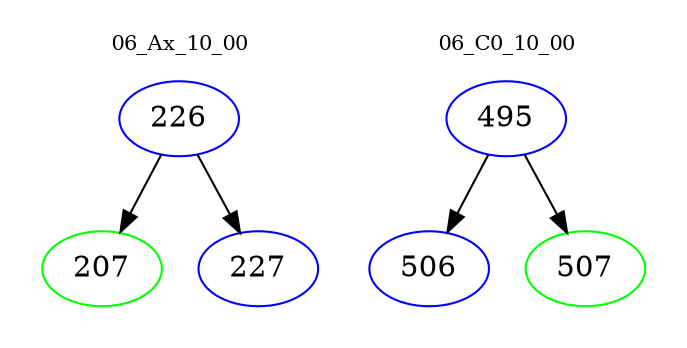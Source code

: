 digraph{
subgraph cluster_0 {
color = white
label = "06_Ax_10_00";
fontsize=10;
T0_226 [label="226", color="blue"]
T0_226 -> T0_207 [color="black"]
T0_207 [label="207", color="green"]
T0_226 -> T0_227 [color="black"]
T0_227 [label="227", color="blue"]
}
subgraph cluster_1 {
color = white
label = "06_C0_10_00";
fontsize=10;
T1_495 [label="495", color="blue"]
T1_495 -> T1_506 [color="black"]
T1_506 [label="506", color="blue"]
T1_495 -> T1_507 [color="black"]
T1_507 [label="507", color="green"]
}
}
